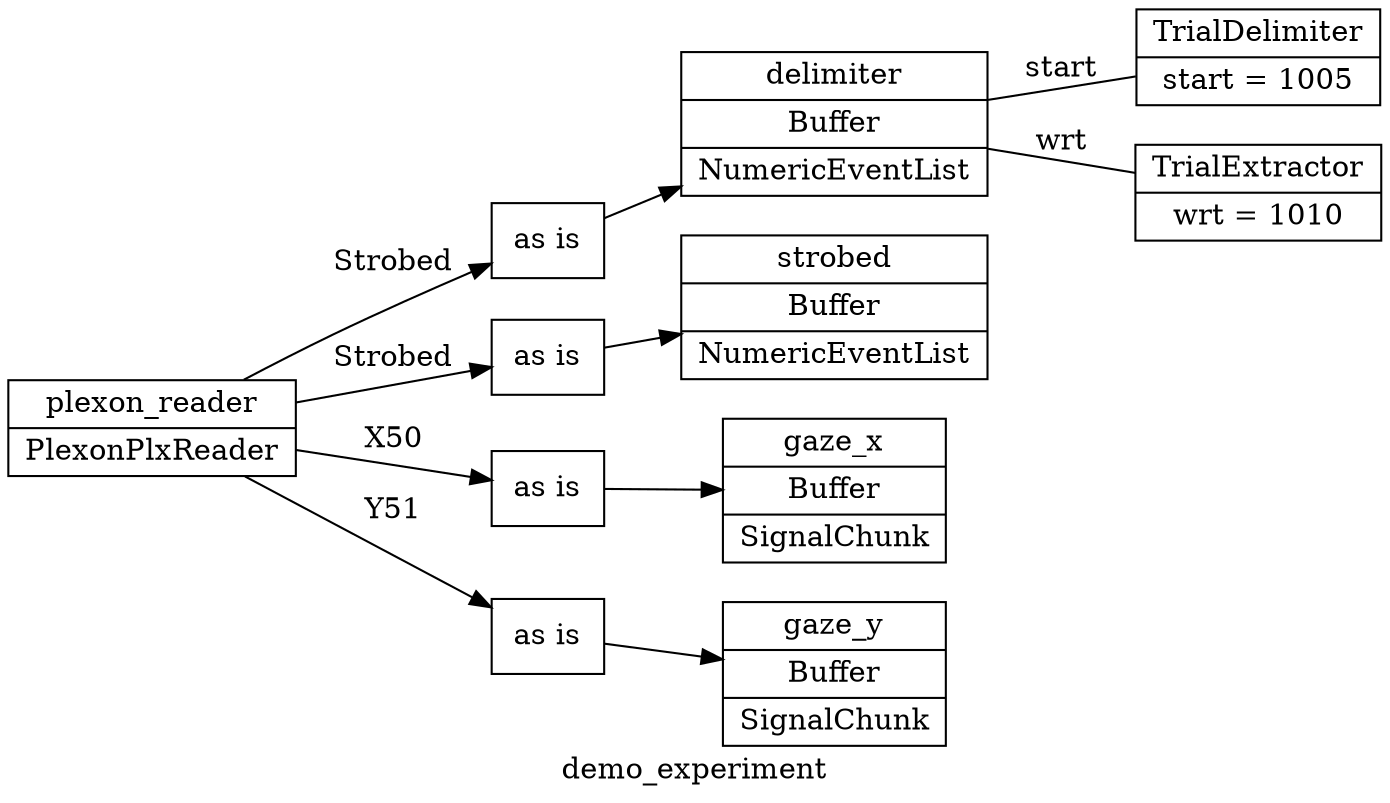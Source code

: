 digraph demo_experiment {
	graph [label=demo_experiment rankdir=LR]
	plexon_reader [label="plexon_reader|PlexonPlxReader" shape=record]
	delimiter [label="delimiter|Buffer|NumericEventList" shape=record]
	strobed [label="strobed|Buffer|NumericEventList" shape=record]
	gaze_x [label="gaze_x|Buffer|SignalChunk" shape=record]
	gaze_y [label="gaze_y|Buffer|SignalChunk" shape=record]
	plexon_reader_route_0 [label="as is" shape=record]
	plexon_reader -> plexon_reader_route_0 [label=Strobed]
	plexon_reader_route_0 -> delimiter
	plexon_reader_route_1 [label="as is" shape=record]
	plexon_reader -> plexon_reader_route_1 [label=Strobed]
	plexon_reader_route_1 -> strobed
	plexon_reader_route_2 [label="as is" shape=record]
	plexon_reader -> plexon_reader_route_2 [label=X50]
	plexon_reader_route_2 -> gaze_x
	plexon_reader_route_3 [label="as is" shape=record]
	plexon_reader -> plexon_reader_route_3 [label=Y51]
	plexon_reader_route_3 -> gaze_y
	trial_delimiter [label="TrialDelimiter|start = 1005" shape=record]
	delimiter -> trial_delimiter [label=start arrowhead=none arrowtail=none]
	trial_extractor [label="TrialExtractor|wrt = 1010" shape=record]
	delimiter -> trial_extractor [label=wrt arrowhead=none arrowtail=none]
}
